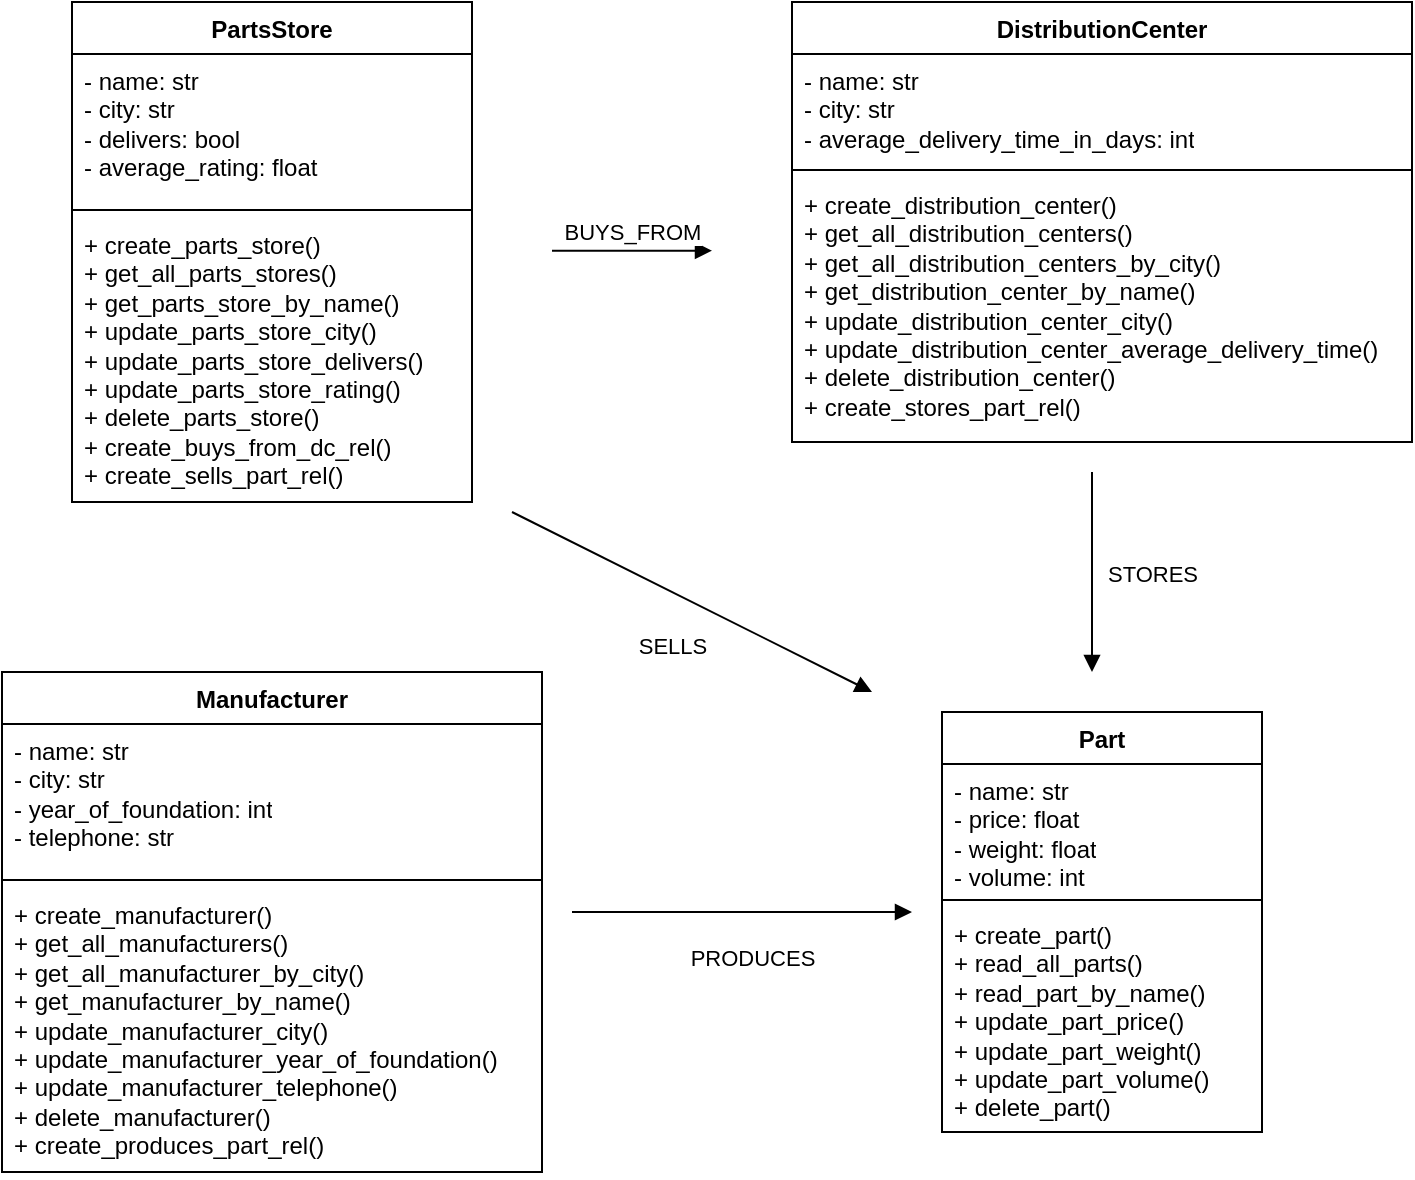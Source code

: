 <mxfile version="22.1.4" type="device">
  <diagram name="Página-1" id="U7F5Qf25LLoyPRSDERNL">
    <mxGraphModel dx="1165" dy="653" grid="1" gridSize="10" guides="1" tooltips="1" connect="1" arrows="1" fold="1" page="1" pageScale="1" pageWidth="827" pageHeight="1169" math="0" shadow="0">
      <root>
        <mxCell id="0" />
        <mxCell id="1" parent="0" />
        <mxCell id="CUtsK59nNa0hLksJjuOC-1" value="Manufacturer&lt;br&gt;" style="swimlane;fontStyle=1;align=center;verticalAlign=top;childLayout=stackLayout;horizontal=1;startSize=26;horizontalStack=0;resizeParent=1;resizeParentMax=0;resizeLast=0;collapsible=1;marginBottom=0;whiteSpace=wrap;html=1;" vertex="1" parent="1">
          <mxGeometry x="85" y="360" width="270" height="250" as="geometry" />
        </mxCell>
        <mxCell id="CUtsK59nNa0hLksJjuOC-2" value="&lt;div&gt;- name: str&amp;nbsp;&lt;/div&gt;&lt;div&gt;- city: str&lt;/div&gt;&lt;div&gt;- year_of_foundation: int&lt;/div&gt;&lt;div&gt;- telephone: str&lt;/div&gt;" style="text;strokeColor=none;fillColor=none;align=left;verticalAlign=top;spacingLeft=4;spacingRight=4;overflow=hidden;rotatable=0;points=[[0,0.5],[1,0.5]];portConstraint=eastwest;whiteSpace=wrap;html=1;" vertex="1" parent="CUtsK59nNa0hLksJjuOC-1">
          <mxGeometry y="26" width="270" height="74" as="geometry" />
        </mxCell>
        <mxCell id="CUtsK59nNa0hLksJjuOC-3" value="" style="line;strokeWidth=1;fillColor=none;align=left;verticalAlign=middle;spacingTop=-1;spacingLeft=3;spacingRight=3;rotatable=0;labelPosition=right;points=[];portConstraint=eastwest;strokeColor=inherit;" vertex="1" parent="CUtsK59nNa0hLksJjuOC-1">
          <mxGeometry y="100" width="270" height="8" as="geometry" />
        </mxCell>
        <mxCell id="CUtsK59nNa0hLksJjuOC-4" value="&lt;div&gt;+ create_manufacturer()&lt;/div&gt;&lt;div&gt;+ get_all_manufacturers()&lt;/div&gt;&lt;div&gt;+ get_all_manufacturer_by_city()&lt;/div&gt;&lt;div&gt;+ get_manufacturer_by_name()&lt;/div&gt;&lt;div&gt;+ update_manufacturer_city()&lt;/div&gt;&lt;div&gt;+ update_manufacturer_year_of_foundation()&lt;/div&gt;&lt;div&gt;+ update_manufacturer_telephone()&lt;/div&gt;&lt;div&gt;+ delete_manufacturer()&lt;/div&gt;&lt;div&gt;+ create_produces_part_rel()&lt;/div&gt;&lt;div&gt;&lt;br&gt;&lt;/div&gt;" style="text;strokeColor=none;fillColor=none;align=left;verticalAlign=top;spacingLeft=4;spacingRight=4;overflow=hidden;rotatable=0;points=[[0,0.5],[1,0.5]];portConstraint=eastwest;whiteSpace=wrap;html=1;" vertex="1" parent="CUtsK59nNa0hLksJjuOC-1">
          <mxGeometry y="108" width="270" height="142" as="geometry" />
        </mxCell>
        <mxCell id="CUtsK59nNa0hLksJjuOC-5" value="DistributionCenter" style="swimlane;fontStyle=1;align=center;verticalAlign=top;childLayout=stackLayout;horizontal=1;startSize=26;horizontalStack=0;resizeParent=1;resizeParentMax=0;resizeLast=0;collapsible=1;marginBottom=0;whiteSpace=wrap;html=1;" vertex="1" parent="1">
          <mxGeometry x="480" y="25" width="310" height="220" as="geometry" />
        </mxCell>
        <mxCell id="CUtsK59nNa0hLksJjuOC-6" value="- name: str&lt;br&gt;- city: str&lt;br&gt;- average_delivery_time_in_days: int" style="text;strokeColor=none;fillColor=none;align=left;verticalAlign=top;spacingLeft=4;spacingRight=4;overflow=hidden;rotatable=0;points=[[0,0.5],[1,0.5]];portConstraint=eastwest;whiteSpace=wrap;html=1;" vertex="1" parent="CUtsK59nNa0hLksJjuOC-5">
          <mxGeometry y="26" width="310" height="54" as="geometry" />
        </mxCell>
        <mxCell id="CUtsK59nNa0hLksJjuOC-7" value="" style="line;strokeWidth=1;fillColor=none;align=left;verticalAlign=middle;spacingTop=-1;spacingLeft=3;spacingRight=3;rotatable=0;labelPosition=right;points=[];portConstraint=eastwest;strokeColor=inherit;" vertex="1" parent="CUtsK59nNa0hLksJjuOC-5">
          <mxGeometry y="80" width="310" height="8" as="geometry" />
        </mxCell>
        <mxCell id="CUtsK59nNa0hLksJjuOC-8" value="&lt;div&gt;+ create_distribution_center()&lt;/div&gt;&lt;div&gt;+ get_all_distribution_centers()&lt;/div&gt;&lt;div&gt;+ get_all_distribution_centers_by_city()&lt;/div&gt;&lt;div&gt;+ get_distribution_center_by_name()&lt;/div&gt;&lt;div&gt;+ update_distribution_center_city()&lt;/div&gt;&lt;div&gt;+ update_distribution_center_average_delivery_time()&lt;/div&gt;&lt;div&gt;+ delete_distribution_center()&lt;/div&gt;&lt;div&gt;+ create_stores_part_rel()&lt;/div&gt;&lt;div&gt;&lt;br&gt;&lt;/div&gt;" style="text;strokeColor=none;fillColor=none;align=left;verticalAlign=top;spacingLeft=4;spacingRight=4;overflow=hidden;rotatable=0;points=[[0,0.5],[1,0.5]];portConstraint=eastwest;whiteSpace=wrap;html=1;" vertex="1" parent="CUtsK59nNa0hLksJjuOC-5">
          <mxGeometry y="88" width="310" height="132" as="geometry" />
        </mxCell>
        <mxCell id="CUtsK59nNa0hLksJjuOC-9" value="PartsStore" style="swimlane;fontStyle=1;align=center;verticalAlign=top;childLayout=stackLayout;horizontal=1;startSize=26;horizontalStack=0;resizeParent=1;resizeParentMax=0;resizeLast=0;collapsible=1;marginBottom=0;whiteSpace=wrap;html=1;" vertex="1" parent="1">
          <mxGeometry x="120" y="25" width="200" height="250" as="geometry" />
        </mxCell>
        <mxCell id="CUtsK59nNa0hLksJjuOC-10" value="&lt;div&gt;- name: str&lt;/div&gt;&lt;div&gt;- city: str&lt;/div&gt;&lt;div&gt;- delivers: bool&lt;/div&gt;&lt;div&gt;- average_rating: float&lt;/div&gt;&lt;div&gt;&lt;br&gt;&lt;/div&gt;" style="text;strokeColor=none;fillColor=none;align=left;verticalAlign=top;spacingLeft=4;spacingRight=4;overflow=hidden;rotatable=0;points=[[0,0.5],[1,0.5]];portConstraint=eastwest;whiteSpace=wrap;html=1;" vertex="1" parent="CUtsK59nNa0hLksJjuOC-9">
          <mxGeometry y="26" width="200" height="74" as="geometry" />
        </mxCell>
        <mxCell id="CUtsK59nNa0hLksJjuOC-11" value="" style="line;strokeWidth=1;fillColor=none;align=left;verticalAlign=middle;spacingTop=-1;spacingLeft=3;spacingRight=3;rotatable=0;labelPosition=right;points=[];portConstraint=eastwest;strokeColor=inherit;" vertex="1" parent="CUtsK59nNa0hLksJjuOC-9">
          <mxGeometry y="100" width="200" height="8" as="geometry" />
        </mxCell>
        <mxCell id="CUtsK59nNa0hLksJjuOC-12" value="&lt;div&gt;+ create_parts_store()&lt;/div&gt;&lt;div&gt;+ get_all_parts_stores()&lt;/div&gt;&lt;div&gt;+ get_parts_store_by_name()&lt;/div&gt;&lt;div&gt;+ update_parts_store_city()&lt;/div&gt;&lt;div&gt;+ update_parts_store_delivers()&lt;/div&gt;&lt;div&gt;+ update_parts_store_rating()&lt;/div&gt;&lt;div&gt;+ delete_parts_store()&lt;/div&gt;&lt;div&gt;+ create_buys_from_dc_rel()&lt;/div&gt;&lt;div&gt;+ create_sells_part_rel()&lt;/div&gt;&lt;div&gt;&lt;br&gt;&lt;/div&gt;" style="text;strokeColor=none;fillColor=none;align=left;verticalAlign=top;spacingLeft=4;spacingRight=4;overflow=hidden;rotatable=0;points=[[0,0.5],[1,0.5]];portConstraint=eastwest;whiteSpace=wrap;html=1;" vertex="1" parent="CUtsK59nNa0hLksJjuOC-9">
          <mxGeometry y="108" width="200" height="142" as="geometry" />
        </mxCell>
        <mxCell id="CUtsK59nNa0hLksJjuOC-13" value="Part" style="swimlane;fontStyle=1;align=center;verticalAlign=top;childLayout=stackLayout;horizontal=1;startSize=26;horizontalStack=0;resizeParent=1;resizeParentMax=0;resizeLast=0;collapsible=1;marginBottom=0;whiteSpace=wrap;html=1;" vertex="1" parent="1">
          <mxGeometry x="555" y="380" width="160" height="210" as="geometry" />
        </mxCell>
        <mxCell id="CUtsK59nNa0hLksJjuOC-14" value="&lt;div&gt;- name: str&lt;/div&gt;&lt;div&gt;- price: float&lt;/div&gt;&lt;div&gt;- weight: float&lt;/div&gt;&lt;div&gt;- volume: int&lt;/div&gt;" style="text;strokeColor=none;fillColor=none;align=left;verticalAlign=top;spacingLeft=4;spacingRight=4;overflow=hidden;rotatable=0;points=[[0,0.5],[1,0.5]];portConstraint=eastwest;whiteSpace=wrap;html=1;" vertex="1" parent="CUtsK59nNa0hLksJjuOC-13">
          <mxGeometry y="26" width="160" height="64" as="geometry" />
        </mxCell>
        <mxCell id="CUtsK59nNa0hLksJjuOC-15" value="" style="line;strokeWidth=1;fillColor=none;align=left;verticalAlign=middle;spacingTop=-1;spacingLeft=3;spacingRight=3;rotatable=0;labelPosition=right;points=[];portConstraint=eastwest;strokeColor=inherit;" vertex="1" parent="CUtsK59nNa0hLksJjuOC-13">
          <mxGeometry y="90" width="160" height="8" as="geometry" />
        </mxCell>
        <mxCell id="CUtsK59nNa0hLksJjuOC-16" value="&lt;div&gt;+ create_part()&lt;/div&gt;&lt;div&gt;+ read_all_parts()&lt;/div&gt;&lt;div&gt;+ read_part_by_name()&lt;/div&gt;&lt;div&gt;+ update_part_price()&lt;/div&gt;&lt;div&gt;+ update_part_weight()&lt;/div&gt;&lt;div&gt;+ update_part_volume()&lt;/div&gt;&lt;div&gt;+ delete_part()&lt;/div&gt;&lt;div&gt;&lt;br&gt;&lt;/div&gt;" style="text;strokeColor=none;fillColor=none;align=left;verticalAlign=top;spacingLeft=4;spacingRight=4;overflow=hidden;rotatable=0;points=[[0,0.5],[1,0.5]];portConstraint=eastwest;whiteSpace=wrap;html=1;" vertex="1" parent="CUtsK59nNa0hLksJjuOC-13">
          <mxGeometry y="98" width="160" height="112" as="geometry" />
        </mxCell>
        <mxCell id="CUtsK59nNa0hLksJjuOC-18" value="PRODUCES" style="html=1;verticalAlign=bottom;endArrow=block;curved=0;rounded=0;" edge="1" parent="1">
          <mxGeometry x="0.05" y="-31" width="80" relative="1" as="geometry">
            <mxPoint x="370" y="480" as="sourcePoint" />
            <mxPoint x="540" y="480" as="targetPoint" />
            <mxPoint y="1" as="offset" />
          </mxGeometry>
        </mxCell>
        <mxCell id="CUtsK59nNa0hLksJjuOC-19" value="STORES" style="html=1;verticalAlign=bottom;endArrow=block;curved=0;rounded=0;" edge="1" parent="1">
          <mxGeometry x="0.2" y="30" width="80" relative="1" as="geometry">
            <mxPoint x="630" y="260" as="sourcePoint" />
            <mxPoint x="630" y="360" as="targetPoint" />
            <mxPoint as="offset" />
          </mxGeometry>
        </mxCell>
        <mxCell id="CUtsK59nNa0hLksJjuOC-20" value="BUYS_FROM" style="html=1;verticalAlign=bottom;endArrow=block;curved=0;rounded=0;" edge="1" parent="1">
          <mxGeometry width="80" relative="1" as="geometry">
            <mxPoint x="360" y="149.33" as="sourcePoint" />
            <mxPoint x="440" y="149.33" as="targetPoint" />
          </mxGeometry>
        </mxCell>
        <mxCell id="CUtsK59nNa0hLksJjuOC-21" value="SELLS" style="html=1;verticalAlign=bottom;endArrow=block;curved=0;rounded=0;" edge="1" parent="1">
          <mxGeometry x="0.05" y="-31" width="80" relative="1" as="geometry">
            <mxPoint x="340" y="280" as="sourcePoint" />
            <mxPoint x="520" y="370" as="targetPoint" />
            <mxPoint y="1" as="offset" />
          </mxGeometry>
        </mxCell>
      </root>
    </mxGraphModel>
  </diagram>
</mxfile>

